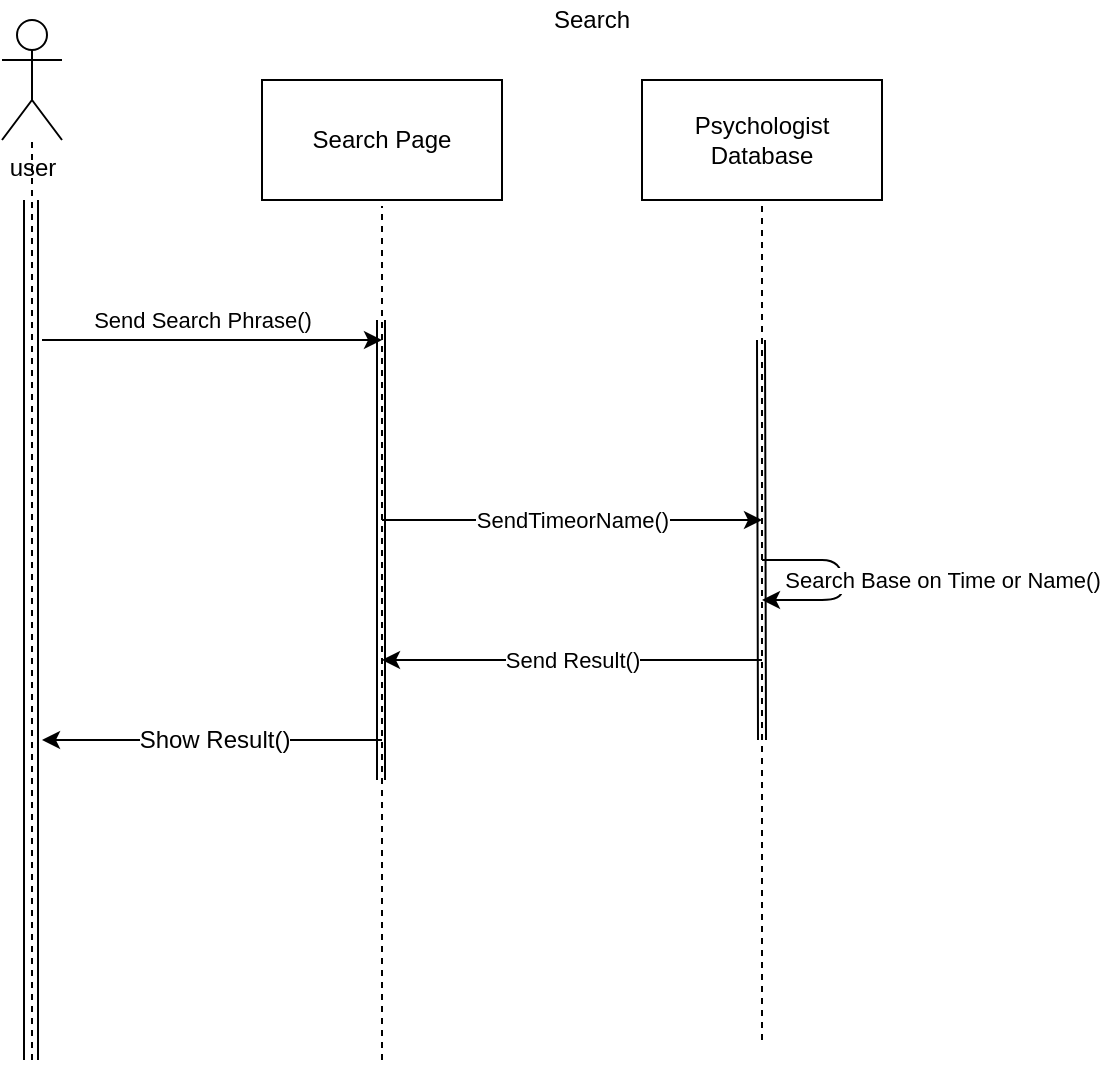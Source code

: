 <mxfile version="10.6.8" type="github"><diagram id="fx1CPBi6cxMW-cUiNH36" name="Page-1"><mxGraphModel dx="787" dy="544" grid="1" gridSize="10" guides="1" tooltips="1" connect="1" arrows="1" fold="1" page="1" pageScale="1" pageWidth="850" pageHeight="1100" math="0" shadow="0"><root><mxCell id="0"/><mxCell id="1" parent="0"/><mxCell id="IE_YCI-wz0RdyV0kqgzF-1" value="&lt;div&gt;user&lt;/div&gt;&lt;div&gt;&lt;br&gt;&lt;/div&gt;" style="shape=umlActor;verticalLabelPosition=bottom;labelBackgroundColor=#ffffff;verticalAlign=top;html=1;outlineConnect=0;" parent="1" vertex="1"><mxGeometry x="150" y="60" width="30" height="60" as="geometry"/></mxCell><mxCell id="IE_YCI-wz0RdyV0kqgzF-2" value="Search" style="text;html=1;strokeColor=none;fillColor=none;align=center;verticalAlign=middle;whiteSpace=wrap;rounded=0;" parent="1" vertex="1"><mxGeometry x="425" y="50" width="40" height="20" as="geometry"/></mxCell><mxCell id="IE_YCI-wz0RdyV0kqgzF-3" value="Search Page" style="rounded=0;whiteSpace=wrap;html=1;" parent="1" vertex="1"><mxGeometry x="280" y="90" width="120" height="60" as="geometry"/></mxCell><mxCell id="IE_YCI-wz0RdyV0kqgzF-4" value="" style="endArrow=none;dashed=1;html=1;" parent="1" target="IE_YCI-wz0RdyV0kqgzF-1" edge="1"><mxGeometry width="50" height="50" relative="1" as="geometry"><mxPoint x="165" y="580" as="sourcePoint"/><mxPoint x="200" y="210" as="targetPoint"/></mxGeometry></mxCell><mxCell id="IE_YCI-wz0RdyV0kqgzF-5" value="" style="shape=link;html=1;width=7;" parent="1" edge="1"><mxGeometry width="50" height="50" relative="1" as="geometry"><mxPoint x="164.5" y="580" as="sourcePoint"/><mxPoint x="164.5" y="150" as="targetPoint"/></mxGeometry></mxCell><mxCell id="IE_YCI-wz0RdyV0kqgzF-6" value="" style="endArrow=none;dashed=1;html=1;" parent="1" edge="1"><mxGeometry width="50" height="50" relative="1" as="geometry"><mxPoint x="340" y="580" as="sourcePoint"/><mxPoint x="340" y="153" as="targetPoint"/></mxGeometry></mxCell><mxCell id="IE_YCI-wz0RdyV0kqgzF-7" value="Send Search Phrase()" style="endArrow=classic;html=1;" parent="1" edge="1"><mxGeometry x="-0.067" y="10" width="50" height="50" relative="1" as="geometry"><mxPoint x="170" y="220" as="sourcePoint"/><mxPoint x="340" y="220" as="targetPoint"/><mxPoint as="offset"/></mxGeometry></mxCell><mxCell id="IE_YCI-wz0RdyV0kqgzF-8" value="" style="shape=link;html=1;" parent="1" edge="1"><mxGeometry width="50" height="50" relative="1" as="geometry"><mxPoint x="339.5" y="440" as="sourcePoint"/><mxPoint x="339.5" y="210" as="targetPoint"/></mxGeometry></mxCell><mxCell id="IE_YCI-wz0RdyV0kqgzF-9" value="Psychologist Database" style="rounded=0;whiteSpace=wrap;html=1;" parent="1" vertex="1"><mxGeometry x="470" y="90" width="120" height="60" as="geometry"/></mxCell><mxCell id="IE_YCI-wz0RdyV0kqgzF-10" value="" style="endArrow=none;dashed=1;html=1;entryX=0.5;entryY=1;entryDx=0;entryDy=0;" parent="1" target="IE_YCI-wz0RdyV0kqgzF-9" edge="1"><mxGeometry width="50" height="50" relative="1" as="geometry"><mxPoint x="530" y="570" as="sourcePoint"/><mxPoint x="600" y="240" as="targetPoint"/></mxGeometry></mxCell><mxCell id="IE_YCI-wz0RdyV0kqgzF-11" value="" style="shape=link;html=1;" parent="1" edge="1"><mxGeometry width="50" height="50" relative="1" as="geometry"><mxPoint x="530" y="420" as="sourcePoint"/><mxPoint x="529.5" y="220" as="targetPoint"/></mxGeometry></mxCell><mxCell id="IE_YCI-wz0RdyV0kqgzF-12" value="" style="endArrow=classic;html=1;" parent="1" edge="1"><mxGeometry width="50" height="50" relative="1" as="geometry"><mxPoint x="340" y="420" as="sourcePoint"/><mxPoint x="170" y="420" as="targetPoint"/></mxGeometry></mxCell><mxCell id="IE_YCI-wz0RdyV0kqgzF-13" value="&lt;div&gt;Show Result()&lt;/div&gt;" style="text;html=1;resizable=0;points=[];align=center;verticalAlign=middle;labelBackgroundColor=#ffffff;direction=west;" parent="IE_YCI-wz0RdyV0kqgzF-12" vertex="1" connectable="0"><mxGeometry x="-0.195" y="2" relative="1" as="geometry"><mxPoint x="-16" y="-2" as="offset"/></mxGeometry></mxCell><mxCell id="IE_YCI-wz0RdyV0kqgzF-16" value="SendTimeorName()" style="endArrow=classic;html=1;" parent="1" edge="1"><mxGeometry width="50" height="50" relative="1" as="geometry"><mxPoint x="340" y="310" as="sourcePoint"/><mxPoint x="530" y="310" as="targetPoint"/></mxGeometry></mxCell><mxCell id="IE_YCI-wz0RdyV0kqgzF-17" value="&lt;div&gt;Search Base on Time or Name()&lt;/div&gt;" style="endArrow=classic;html=1;" parent="1" edge="1"><mxGeometry x="0.2" y="-51" width="50" height="50" relative="1" as="geometry"><mxPoint x="530" y="330" as="sourcePoint"/><mxPoint x="530" y="350" as="targetPoint"/><Array as="points"><mxPoint x="570" y="330"/><mxPoint x="570" y="350"/></Array><mxPoint x="50" y="41" as="offset"/></mxGeometry></mxCell><mxCell id="IE_YCI-wz0RdyV0kqgzF-18" value="Send Result()" style="endArrow=classic;html=1;" parent="1" edge="1"><mxGeometry width="50" height="50" relative="1" as="geometry"><mxPoint x="530" y="380" as="sourcePoint"/><mxPoint x="340" y="380" as="targetPoint"/></mxGeometry></mxCell></root></mxGraphModel></diagram></mxfile>